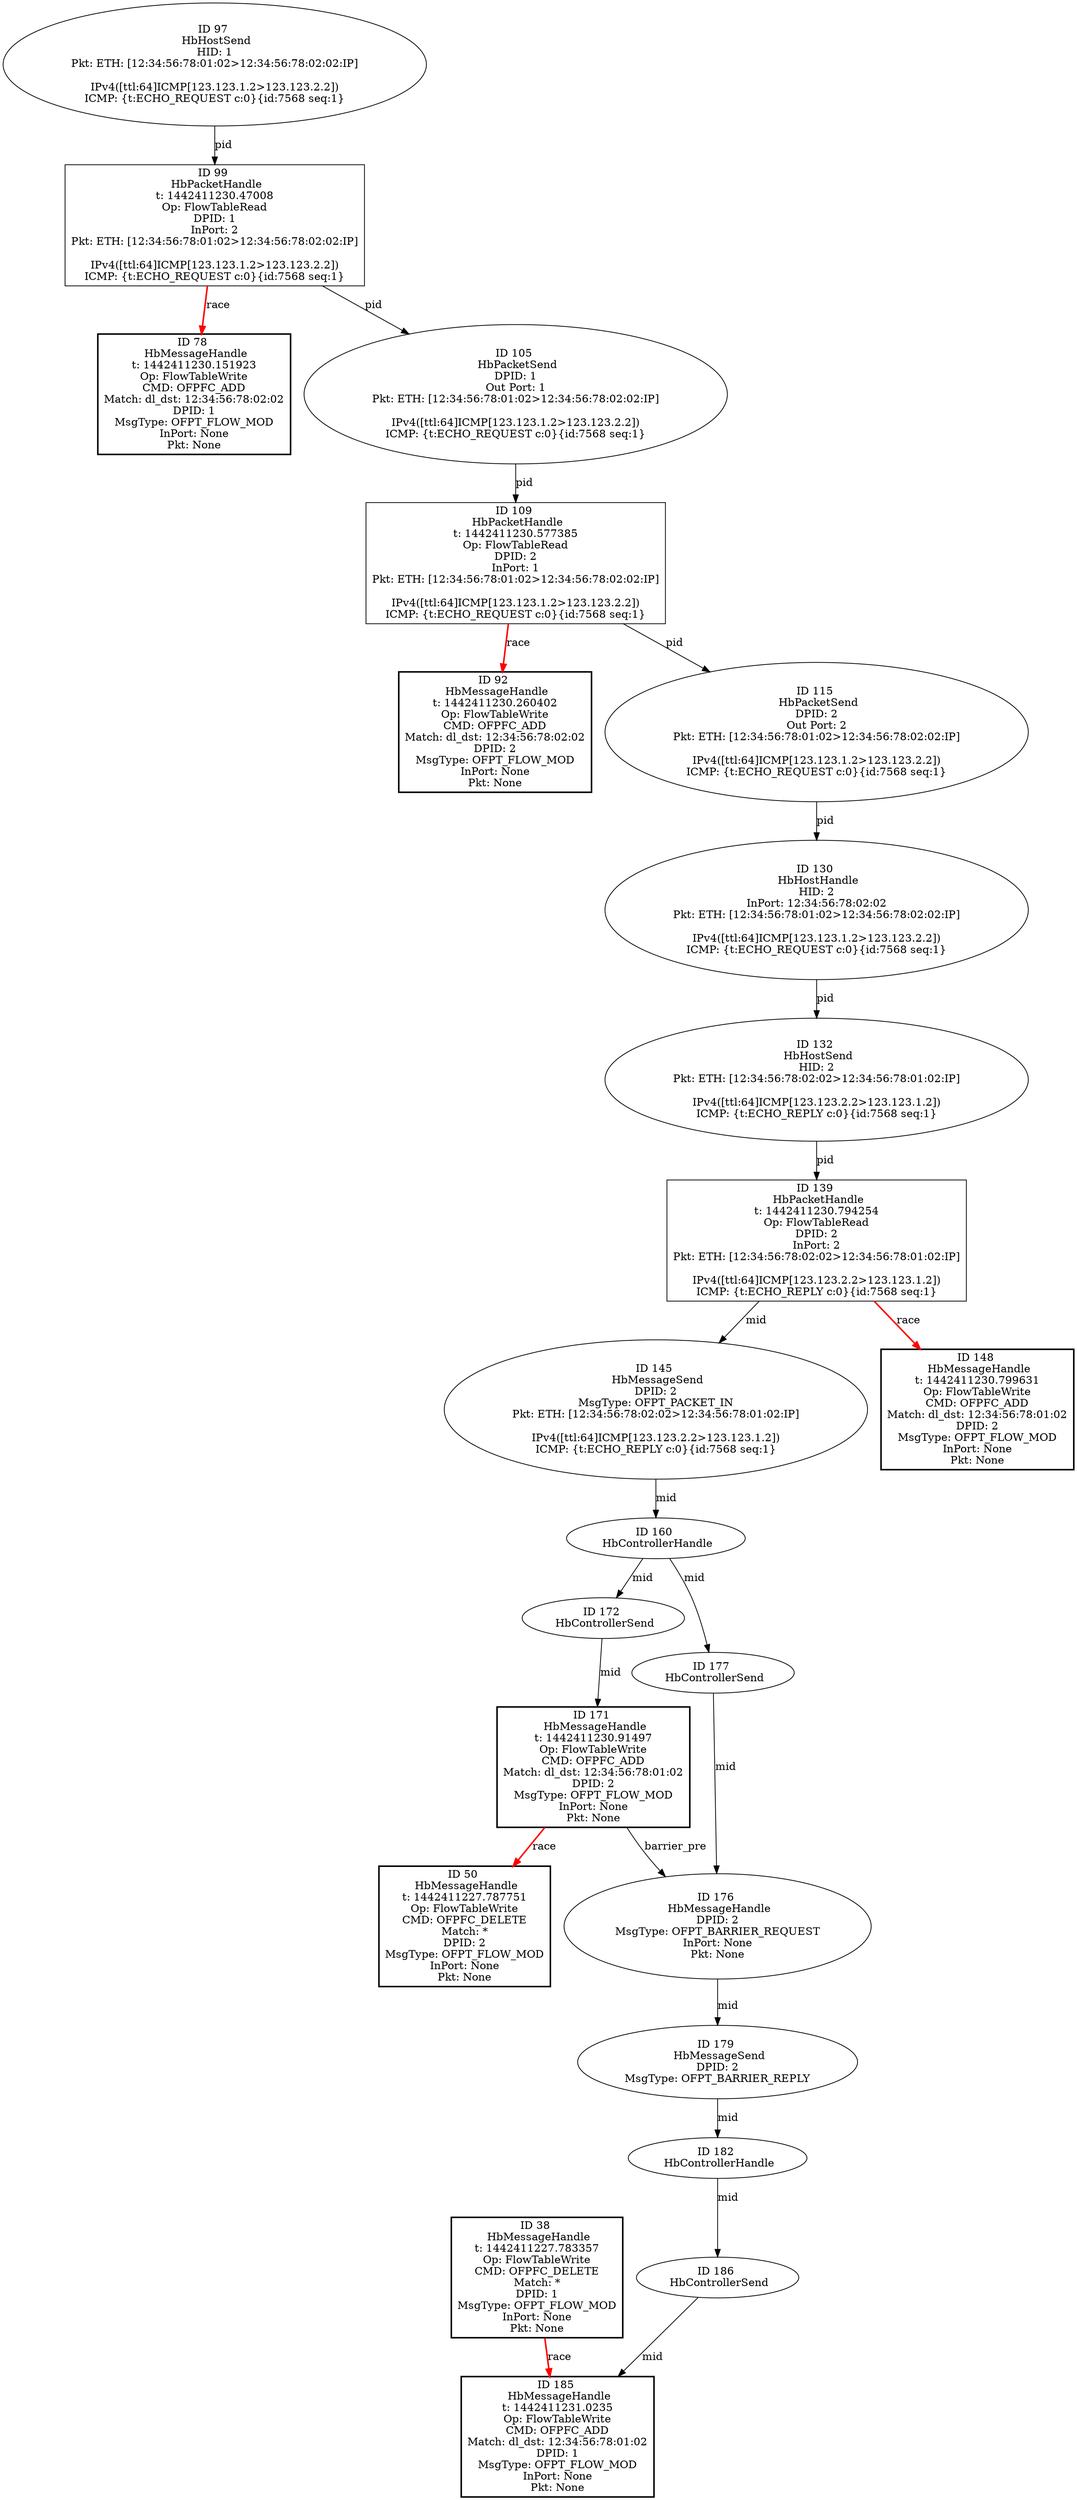 strict digraph G {
130 [shape=oval, event=<hb_events.HbHostHandle object at 0x10a9f7b90>, label="ID 130 
 HbHostHandle
HID: 2
InPort: 12:34:56:78:02:02
Pkt: ETH: [12:34:56:78:01:02>12:34:56:78:02:02:IP]

IPv4([ttl:64]ICMP[123.123.1.2>123.123.2.2])
ICMP: {t:ECHO_REQUEST c:0}{id:7568 seq:1}"];
132 [shape=oval, event=<hb_events.HbHostSend object at 0x10a9f7dd0>, label="ID 132 
 HbHostSend
HID: 2
Pkt: ETH: [12:34:56:78:02:02>12:34:56:78:01:02:IP]

IPv4([ttl:64]ICMP[123.123.2.2>123.123.1.2])
ICMP: {t:ECHO_REPLY c:0}{id:7568 seq:1}"];
139 [shape=box, event=<hb_events.HbPacketHandle object at 0x10a9ff090>, label="ID 139 
 HbPacketHandle
t: 1442411230.794254
Op: FlowTableRead
DPID: 2
InPort: 2
Pkt: ETH: [12:34:56:78:02:02>12:34:56:78:01:02:IP]

IPv4([ttl:64]ICMP[123.123.2.2>123.123.1.2])
ICMP: {t:ECHO_REPLY c:0}{id:7568 seq:1}"];
145 [shape=oval, event=<hb_events.HbMessageSend object at 0x10a9ff990>, label="ID 145 
 HbMessageSend
DPID: 2
MsgType: OFPT_PACKET_IN
Pkt: ETH: [12:34:56:78:02:02>12:34:56:78:01:02:IP]

IPv4([ttl:64]ICMP[123.123.2.2>123.123.1.2])
ICMP: {t:ECHO_REPLY c:0}{id:7568 seq:1}"];
148 [shape=box, style=bold, event=<hb_events.HbMessageHandle object at 0x10a9ffb90>, label="ID 148 
 HbMessageHandle
t: 1442411230.799631
Op: FlowTableWrite
CMD: OFPFC_ADD
Match: dl_dst: 12:34:56:78:01:02
DPID: 2
MsgType: OFPT_FLOW_MOD
InPort: None
Pkt: None"];
160 [shape=oval, event=<hb_events.HbControllerHandle object at 0x10a9ffd50>, label="ID 160 
 HbControllerHandle"];
38 [shape=box, style=bold, event=<hb_events.HbMessageHandle object at 0x10b0c5590>, label="ID 38 
 HbMessageHandle
t: 1442411227.783357
Op: FlowTableWrite
CMD: OFPFC_DELETE
Match: *
DPID: 1
MsgType: OFPT_FLOW_MOD
InPort: None
Pkt: None"];
171 [shape=box, style=bold, event=<hb_events.HbMessageHandle object at 0x10aa05610>, label="ID 171 
 HbMessageHandle
t: 1442411230.91497
Op: FlowTableWrite
CMD: OFPFC_ADD
Match: dl_dst: 12:34:56:78:01:02
DPID: 2
MsgType: OFPT_FLOW_MOD
InPort: None
Pkt: None"];
172 [shape=oval, event=<hb_events.HbControllerSend object at 0x10aa05490>, label="ID 172 
 HbControllerSend"];
176 [shape=oval, event=<hb_events.HbMessageHandle object at 0x10aa05b90>, label="ID 176 
 HbMessageHandle
DPID: 2
MsgType: OFPT_BARRIER_REQUEST
InPort: None
Pkt: None"];
177 [shape=oval, event=<hb_events.HbControllerSend object at 0x10aa05ad0>, label="ID 177 
 HbControllerSend"];
50 [shape=box, style=bold, event=<hb_events.HbMessageHandle object at 0x10b0ceb10>, label="ID 50 
 HbMessageHandle
t: 1442411227.787751
Op: FlowTableWrite
CMD: OFPFC_DELETE
Match: *
DPID: 2
MsgType: OFPT_FLOW_MOD
InPort: None
Pkt: None"];
179 [shape=oval, event=<hb_events.HbMessageSend object at 0x10aa05c90>, label="ID 179 
 HbMessageSend
DPID: 2
MsgType: OFPT_BARRIER_REPLY"];
182 [shape=oval, event=<hb_events.HbControllerHandle object at 0x10aa05c50>, label="ID 182 
 HbControllerHandle"];
185 [shape=box, style=bold, event=<hb_events.HbMessageHandle object at 0x10aa05510>, label="ID 185 
 HbMessageHandle
t: 1442411231.0235
Op: FlowTableWrite
CMD: OFPFC_ADD
Match: dl_dst: 12:34:56:78:01:02
DPID: 1
MsgType: OFPT_FLOW_MOD
InPort: None
Pkt: None"];
186 [shape=oval, event=<hb_events.HbControllerSend object at 0x10aa05c10>, label="ID 186 
 HbControllerSend"];
78 [shape=box, style=bold, event=<hb_events.HbMessageHandle object at 0x10a9dbb50>, label="ID 78 
 HbMessageHandle
t: 1442411230.151923
Op: FlowTableWrite
CMD: OFPFC_ADD
Match: dl_dst: 12:34:56:78:02:02
DPID: 1
MsgType: OFPT_FLOW_MOD
InPort: None
Pkt: None"];
92 [shape=box, style=bold, event=<hb_events.HbMessageHandle object at 0x10a9e71d0>, label="ID 92 
 HbMessageHandle
t: 1442411230.260402
Op: FlowTableWrite
CMD: OFPFC_ADD
Match: dl_dst: 12:34:56:78:02:02
DPID: 2
MsgType: OFPT_FLOW_MOD
InPort: None
Pkt: None"];
97 [shape=oval, event=<hb_events.HbHostSend object at 0x10a9e7290>, label="ID 97 
 HbHostSend
HID: 1
Pkt: ETH: [12:34:56:78:01:02>12:34:56:78:02:02:IP]

IPv4([ttl:64]ICMP[123.123.1.2>123.123.2.2])
ICMP: {t:ECHO_REQUEST c:0}{id:7568 seq:1}"];
99 [shape=box, event=<hb_events.HbPacketHandle object at 0x10a9e7710>, label="ID 99 
 HbPacketHandle
t: 1442411230.47008
Op: FlowTableRead
DPID: 1
InPort: 2
Pkt: ETH: [12:34:56:78:01:02>12:34:56:78:02:02:IP]

IPv4([ttl:64]ICMP[123.123.1.2>123.123.2.2])
ICMP: {t:ECHO_REQUEST c:0}{id:7568 seq:1}"];
105 [shape=oval, event=<hb_events.HbPacketSend object at 0x10a9e7b90>, label="ID 105 
 HbPacketSend
DPID: 1
Out Port: 1
Pkt: ETH: [12:34:56:78:01:02>12:34:56:78:02:02:IP]

IPv4([ttl:64]ICMP[123.123.1.2>123.123.2.2])
ICMP: {t:ECHO_REQUEST c:0}{id:7568 seq:1}"];
109 [shape=box, event=<hb_events.HbPacketHandle object at 0x10a9f0390>, label="ID 109 
 HbPacketHandle
t: 1442411230.577385
Op: FlowTableRead
DPID: 2
InPort: 1
Pkt: ETH: [12:34:56:78:01:02>12:34:56:78:02:02:IP]

IPv4([ttl:64]ICMP[123.123.1.2>123.123.2.2])
ICMP: {t:ECHO_REQUEST c:0}{id:7568 seq:1}"];
115 [shape=oval, event=<hb_events.HbPacketSend object at 0x10a9f0810>, label="ID 115 
 HbPacketSend
DPID: 2
Out Port: 2
Pkt: ETH: [12:34:56:78:01:02>12:34:56:78:02:02:IP]

IPv4([ttl:64]ICMP[123.123.1.2>123.123.2.2])
ICMP: {t:ECHO_REQUEST c:0}{id:7568 seq:1}"];
130 -> 132  [rel=pid, label=pid];
132 -> 139  [rel=pid, label=pid];
139 -> 145  [rel=mid, label=mid];
139 -> 148  [harmful=True, color=red, style=bold, rel=race, label=race];
145 -> 160  [rel=mid, label=mid];
160 -> 177  [rel=mid, label=mid];
160 -> 172  [rel=mid, label=mid];
38 -> 185  [harmful=True, color=red, style=bold, rel=race, label=race];
171 -> 176  [rel=barrier_pre, label=barrier_pre];
171 -> 50  [harmful=True, color=red, style=bold, rel=race, label=race];
172 -> 171  [rel=mid, label=mid];
176 -> 179  [rel=mid, label=mid];
177 -> 176  [rel=mid, label=mid];
179 -> 182  [rel=mid, label=mid];
182 -> 186  [rel=mid, label=mid];
186 -> 185  [rel=mid, label=mid];
97 -> 99  [rel=pid, label=pid];
99 -> 105  [rel=pid, label=pid];
99 -> 78  [harmful=True, color=red, style=bold, rel=race, label=race];
105 -> 109  [rel=pid, label=pid];
109 -> 115  [rel=pid, label=pid];
109 -> 92  [harmful=True, color=red, style=bold, rel=race, label=race];
115 -> 130  [rel=pid, label=pid];
}
